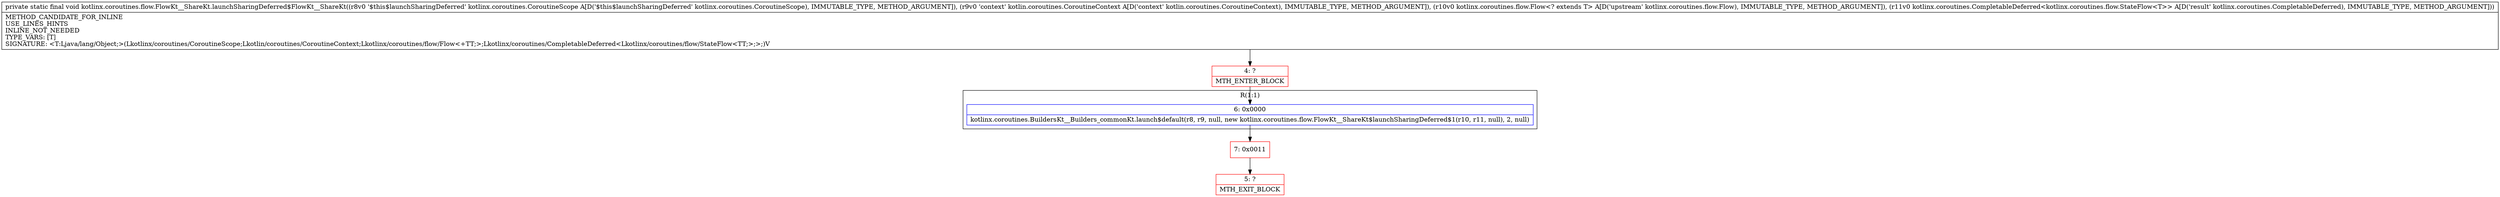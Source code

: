 digraph "CFG forkotlinx.coroutines.flow.FlowKt__ShareKt.launchSharingDeferred$FlowKt__ShareKt(Lkotlinx\/coroutines\/CoroutineScope;Lkotlin\/coroutines\/CoroutineContext;Lkotlinx\/coroutines\/flow\/Flow;Lkotlinx\/coroutines\/CompletableDeferred;)V" {
subgraph cluster_Region_1625669724 {
label = "R(1:1)";
node [shape=record,color=blue];
Node_6 [shape=record,label="{6\:\ 0x0000|kotlinx.coroutines.BuildersKt__Builders_commonKt.launch$default(r8, r9, null, new kotlinx.coroutines.flow.FlowKt__ShareKt$launchSharingDeferred$1(r10, r11, null), 2, null)\l}"];
}
Node_4 [shape=record,color=red,label="{4\:\ ?|MTH_ENTER_BLOCK\l}"];
Node_7 [shape=record,color=red,label="{7\:\ 0x0011}"];
Node_5 [shape=record,color=red,label="{5\:\ ?|MTH_EXIT_BLOCK\l}"];
MethodNode[shape=record,label="{private static final void kotlinx.coroutines.flow.FlowKt__ShareKt.launchSharingDeferred$FlowKt__ShareKt((r8v0 '$this$launchSharingDeferred' kotlinx.coroutines.CoroutineScope A[D('$this$launchSharingDeferred' kotlinx.coroutines.CoroutineScope), IMMUTABLE_TYPE, METHOD_ARGUMENT]), (r9v0 'context' kotlin.coroutines.CoroutineContext A[D('context' kotlin.coroutines.CoroutineContext), IMMUTABLE_TYPE, METHOD_ARGUMENT]), (r10v0 kotlinx.coroutines.flow.Flow\<? extends T\> A[D('upstream' kotlinx.coroutines.flow.Flow), IMMUTABLE_TYPE, METHOD_ARGUMENT]), (r11v0 kotlinx.coroutines.CompletableDeferred\<kotlinx.coroutines.flow.StateFlow\<T\>\> A[D('result' kotlinx.coroutines.CompletableDeferred), IMMUTABLE_TYPE, METHOD_ARGUMENT]))  | METHOD_CANDIDATE_FOR_INLINE\lUSE_LINES_HINTS\lINLINE_NOT_NEEDED\lTYPE_VARS: [T]\lSIGNATURE: \<T:Ljava\/lang\/Object;\>(Lkotlinx\/coroutines\/CoroutineScope;Lkotlin\/coroutines\/CoroutineContext;Lkotlinx\/coroutines\/flow\/Flow\<+TT;\>;Lkotlinx\/coroutines\/CompletableDeferred\<Lkotlinx\/coroutines\/flow\/StateFlow\<TT;\>;\>;)V\l}"];
MethodNode -> Node_4;Node_6 -> Node_7;
Node_4 -> Node_6;
Node_7 -> Node_5;
}

